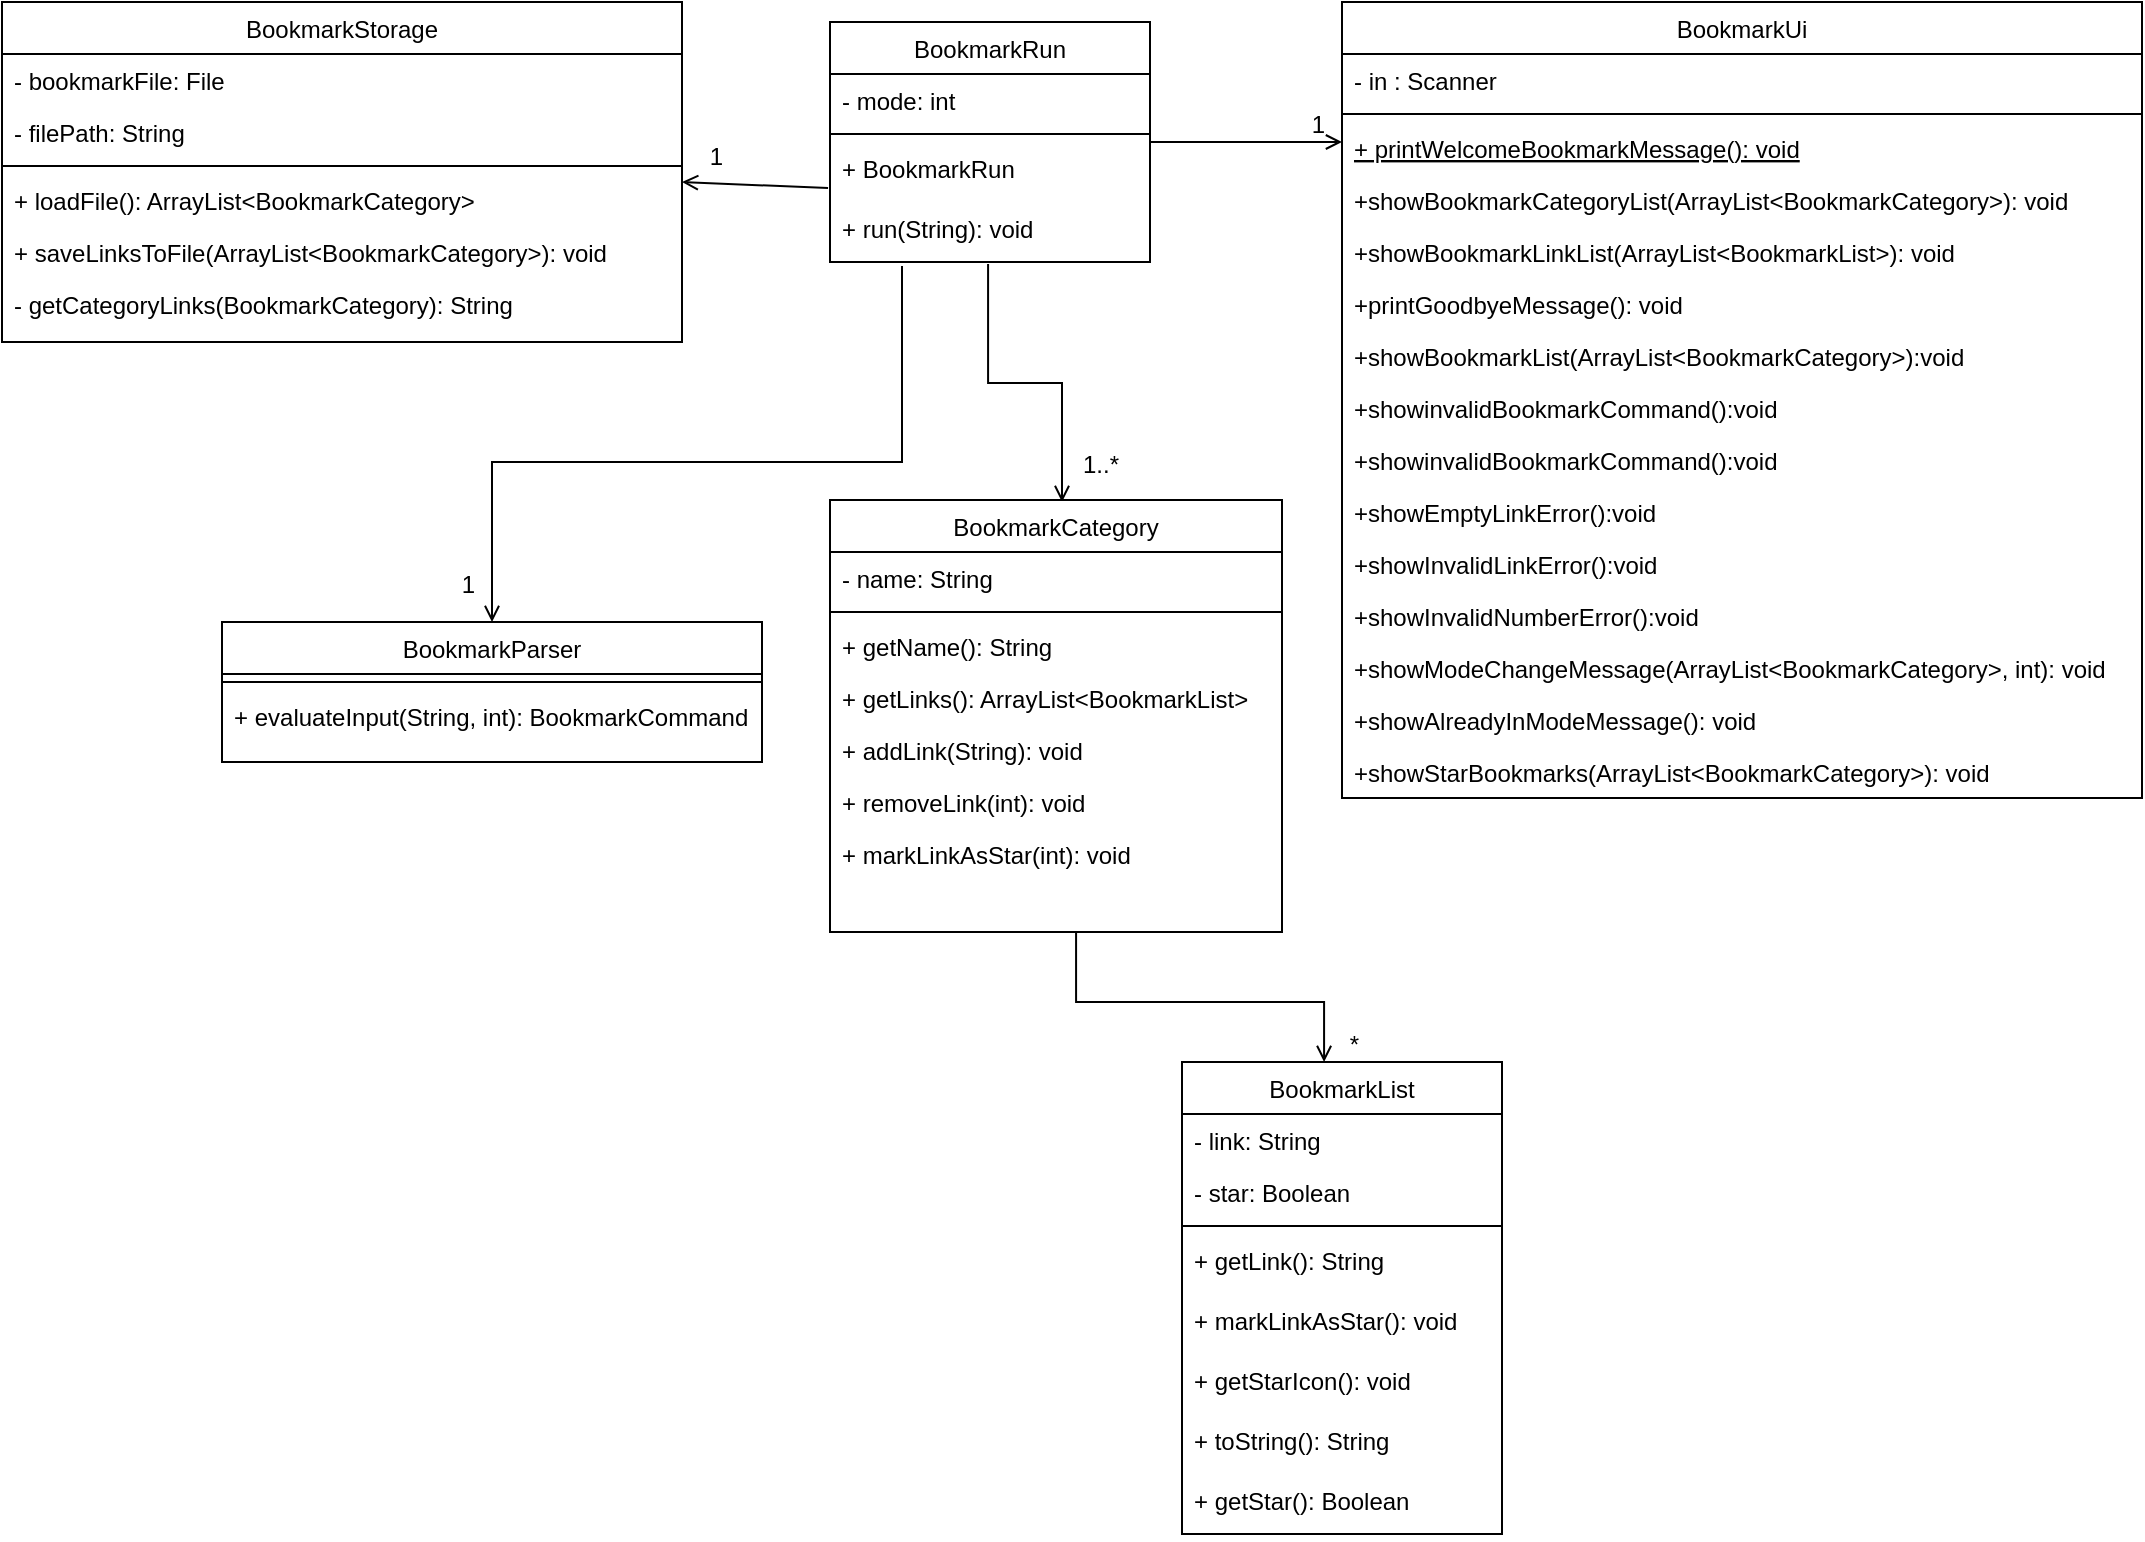 <mxfile version="13.8.1" type="github">
  <diagram id="C5RBs43oDa-KdzZeNtuy" name="Page-1">
    <mxGraphModel dx="2404" dy="1022" grid="1" gridSize="10" guides="1" tooltips="1" connect="1" arrows="1" fold="1" page="1" pageScale="1" pageWidth="827" pageHeight="1169" math="0" shadow="0">
      <root>
        <mxCell id="WIyWlLk6GJQsqaUBKTNV-0" />
        <mxCell id="WIyWlLk6GJQsqaUBKTNV-1" parent="WIyWlLk6GJQsqaUBKTNV-0" />
        <mxCell id="zkfFHV4jXpPFQw0GAbJ--26" value="" style="endArrow=open;shadow=0;strokeWidth=1;rounded=0;endFill=1;edgeStyle=elbowEdgeStyle;elbow=vertical;" parent="WIyWlLk6GJQsqaUBKTNV-1" source="zkfFHV4jXpPFQw0GAbJ--0" target="zkfFHV4jXpPFQw0GAbJ--17" edge="1">
          <mxGeometry x="0.5" y="41" relative="1" as="geometry">
            <mxPoint x="380" y="192" as="sourcePoint" />
            <mxPoint x="540" y="192" as="targetPoint" />
            <mxPoint x="-40" y="32" as="offset" />
          </mxGeometry>
        </mxCell>
        <mxCell id="zkfFHV4jXpPFQw0GAbJ--28" value="1" style="resizable=0;align=right;verticalAlign=bottom;labelBackgroundColor=none;fontSize=12;" parent="zkfFHV4jXpPFQw0GAbJ--26" connectable="0" vertex="1">
          <mxGeometry x="1" relative="1" as="geometry">
            <mxPoint x="-7" as="offset" />
          </mxGeometry>
        </mxCell>
        <mxCell id="u1YyBlO3RyADy7iYy-VR-0" value="BookmarkStorage" style="swimlane;fontStyle=0;align=center;verticalAlign=top;childLayout=stackLayout;horizontal=1;startSize=26;horizontalStack=0;resizeParent=1;resizeLast=0;collapsible=1;marginBottom=0;rounded=0;shadow=0;strokeWidth=1;" vertex="1" parent="WIyWlLk6GJQsqaUBKTNV-1">
          <mxGeometry x="-80" y="120" width="340" height="170" as="geometry">
            <mxRectangle x="550" y="140" width="160" height="26" as="alternateBounds" />
          </mxGeometry>
        </mxCell>
        <mxCell id="u1YyBlO3RyADy7iYy-VR-1" value="- bookmarkFile: File" style="text;align=left;verticalAlign=top;spacingLeft=4;spacingRight=4;overflow=hidden;rotatable=0;points=[[0,0.5],[1,0.5]];portConstraint=eastwest;" vertex="1" parent="u1YyBlO3RyADy7iYy-VR-0">
          <mxGeometry y="26" width="340" height="26" as="geometry" />
        </mxCell>
        <mxCell id="u1YyBlO3RyADy7iYy-VR-2" value="- filePath: String" style="text;align=left;verticalAlign=top;spacingLeft=4;spacingRight=4;overflow=hidden;rotatable=0;points=[[0,0.5],[1,0.5]];portConstraint=eastwest;rounded=0;shadow=0;html=0;" vertex="1" parent="u1YyBlO3RyADy7iYy-VR-0">
          <mxGeometry y="52" width="340" height="26" as="geometry" />
        </mxCell>
        <mxCell id="u1YyBlO3RyADy7iYy-VR-6" value="" style="line;html=1;strokeWidth=1;align=left;verticalAlign=middle;spacingTop=-1;spacingLeft=3;spacingRight=3;rotatable=0;labelPosition=right;points=[];portConstraint=eastwest;" vertex="1" parent="u1YyBlO3RyADy7iYy-VR-0">
          <mxGeometry y="78" width="340" height="8" as="geometry" />
        </mxCell>
        <mxCell id="u1YyBlO3RyADy7iYy-VR-7" value="+ loadFile(): ArrayList&lt;BookmarkCategory&gt;" style="text;align=left;verticalAlign=top;spacingLeft=4;spacingRight=4;overflow=hidden;rotatable=0;points=[[0,0.5],[1,0.5]];portConstraint=eastwest;" vertex="1" parent="u1YyBlO3RyADy7iYy-VR-0">
          <mxGeometry y="86" width="340" height="26" as="geometry" />
        </mxCell>
        <mxCell id="u1YyBlO3RyADy7iYy-VR-8" value="+ saveLinksToFile(ArrayList&lt;BookmarkCategory&gt;): void" style="text;align=left;verticalAlign=top;spacingLeft=4;spacingRight=4;overflow=hidden;rotatable=0;points=[[0,0.5],[1,0.5]];portConstraint=eastwest;" vertex="1" parent="u1YyBlO3RyADy7iYy-VR-0">
          <mxGeometry y="112" width="340" height="26" as="geometry" />
        </mxCell>
        <mxCell id="u1YyBlO3RyADy7iYy-VR-69" value="- getCategoryLinks(BookmarkCategory): String" style="text;align=left;verticalAlign=top;spacingLeft=4;spacingRight=4;overflow=hidden;rotatable=0;points=[[0,0.5],[1,0.5]];portConstraint=eastwest;" vertex="1" parent="u1YyBlO3RyADy7iYy-VR-0">
          <mxGeometry y="138" width="340" height="26" as="geometry" />
        </mxCell>
        <mxCell id="u1YyBlO3RyADy7iYy-VR-27" value="" style="endArrow=open;shadow=0;strokeWidth=1;rounded=0;endFill=1;edgeStyle=elbowEdgeStyle;elbow=vertical;exitX=0.494;exitY=1.033;exitDx=0;exitDy=0;exitPerimeter=0;" edge="1" parent="WIyWlLk6GJQsqaUBKTNV-1" source="u1YyBlO3RyADy7iYy-VR-35">
          <mxGeometry x="0.5" y="41" relative="1" as="geometry">
            <mxPoint x="300" y="258.92" as="sourcePoint" />
            <mxPoint x="450" y="370" as="targetPoint" />
            <mxPoint x="-40" y="32" as="offset" />
          </mxGeometry>
        </mxCell>
        <mxCell id="u1YyBlO3RyADy7iYy-VR-29" value="1..*" style="resizable=0;align=right;verticalAlign=bottom;labelBackgroundColor=none;fontSize=12;" connectable="0" vertex="1" parent="u1YyBlO3RyADy7iYy-VR-27">
          <mxGeometry x="1" relative="1" as="geometry">
            <mxPoint x="30" y="-9.92" as="offset" />
          </mxGeometry>
        </mxCell>
        <mxCell id="u1YyBlO3RyADy7iYy-VR-31" value="" style="endArrow=open;shadow=0;strokeWidth=1;rounded=0;endFill=1;edgeStyle=elbowEdgeStyle;elbow=vertical;entryX=0.5;entryY=0;entryDx=0;entryDy=0;exitX=0.225;exitY=1.067;exitDx=0;exitDy=0;exitPerimeter=0;" edge="1" parent="WIyWlLk6GJQsqaUBKTNV-1" source="u1YyBlO3RyADy7iYy-VR-35" target="u1YyBlO3RyADy7iYy-VR-9">
          <mxGeometry x="0.5" y="41" relative="1" as="geometry">
            <mxPoint x="265" y="240" as="sourcePoint" />
            <mxPoint x="450" y="369.08" as="targetPoint" />
            <mxPoint x="-40" y="32" as="offset" />
            <Array as="points">
              <mxPoint x="250" y="350" />
              <mxPoint x="200" y="320" />
              <mxPoint x="240" y="314" />
              <mxPoint x="250" y="314" />
            </Array>
          </mxGeometry>
        </mxCell>
        <mxCell id="u1YyBlO3RyADy7iYy-VR-33" value="1" style="resizable=0;align=right;verticalAlign=bottom;labelBackgroundColor=none;fontSize=12;" connectable="0" vertex="1" parent="u1YyBlO3RyADy7iYy-VR-31">
          <mxGeometry x="1" relative="1" as="geometry">
            <mxPoint x="-7" y="-10.01" as="offset" />
          </mxGeometry>
        </mxCell>
        <mxCell id="zkfFHV4jXpPFQw0GAbJ--17" value="BookmarkUi" style="swimlane;fontStyle=0;align=center;verticalAlign=top;childLayout=stackLayout;horizontal=1;startSize=26;horizontalStack=0;resizeParent=1;resizeLast=0;collapsible=1;marginBottom=0;rounded=0;shadow=0;strokeWidth=1;" parent="WIyWlLk6GJQsqaUBKTNV-1" vertex="1">
          <mxGeometry x="590" y="120" width="400" height="398" as="geometry">
            <mxRectangle x="550" y="140" width="160" height="26" as="alternateBounds" />
          </mxGeometry>
        </mxCell>
        <mxCell id="zkfFHV4jXpPFQw0GAbJ--18" value="- in : Scanner" style="text;align=left;verticalAlign=top;spacingLeft=4;spacingRight=4;overflow=hidden;rotatable=0;points=[[0,0.5],[1,0.5]];portConstraint=eastwest;" parent="zkfFHV4jXpPFQw0GAbJ--17" vertex="1">
          <mxGeometry y="26" width="400" height="26" as="geometry" />
        </mxCell>
        <mxCell id="zkfFHV4jXpPFQw0GAbJ--23" value="" style="line;html=1;strokeWidth=1;align=left;verticalAlign=middle;spacingTop=-1;spacingLeft=3;spacingRight=3;rotatable=0;labelPosition=right;points=[];portConstraint=eastwest;" parent="zkfFHV4jXpPFQw0GAbJ--17" vertex="1">
          <mxGeometry y="52" width="400" height="8" as="geometry" />
        </mxCell>
        <mxCell id="zkfFHV4jXpPFQw0GAbJ--24" value="+ printWelcomeBookmarkMessage(): void" style="text;align=left;verticalAlign=top;spacingLeft=4;spacingRight=4;overflow=hidden;rotatable=0;points=[[0,0.5],[1,0.5]];portConstraint=eastwest;fontStyle=4" parent="zkfFHV4jXpPFQw0GAbJ--17" vertex="1">
          <mxGeometry y="60" width="400" height="26" as="geometry" />
        </mxCell>
        <mxCell id="zkfFHV4jXpPFQw0GAbJ--25" value="+showBookmarkCategoryList(ArrayList&lt;BookmarkCategory&gt;): void&#xa;" style="text;align=left;verticalAlign=top;spacingLeft=4;spacingRight=4;overflow=hidden;rotatable=0;points=[[0,0.5],[1,0.5]];portConstraint=eastwest;" parent="zkfFHV4jXpPFQw0GAbJ--17" vertex="1">
          <mxGeometry y="86" width="400" height="26" as="geometry" />
        </mxCell>
        <mxCell id="u1YyBlO3RyADy7iYy-VR-44" value="+showBookmarkLinkList(ArrayList&lt;BookmarkList&gt;): void " style="text;align=left;verticalAlign=top;spacingLeft=4;spacingRight=4;overflow=hidden;rotatable=0;points=[[0,0.5],[1,0.5]];portConstraint=eastwest;" vertex="1" parent="zkfFHV4jXpPFQw0GAbJ--17">
          <mxGeometry y="112" width="400" height="26" as="geometry" />
        </mxCell>
        <mxCell id="u1YyBlO3RyADy7iYy-VR-45" value="+printGoodbyeMessage(): void" style="text;align=left;verticalAlign=top;spacingLeft=4;spacingRight=4;overflow=hidden;rotatable=0;points=[[0,0.5],[1,0.5]];portConstraint=eastwest;" vertex="1" parent="zkfFHV4jXpPFQw0GAbJ--17">
          <mxGeometry y="138" width="400" height="26" as="geometry" />
        </mxCell>
        <mxCell id="u1YyBlO3RyADy7iYy-VR-46" value="+showBookmarkList(ArrayList&lt;BookmarkCategory&gt;):void" style="text;align=left;verticalAlign=top;spacingLeft=4;spacingRight=4;overflow=hidden;rotatable=0;points=[[0,0.5],[1,0.5]];portConstraint=eastwest;" vertex="1" parent="zkfFHV4jXpPFQw0GAbJ--17">
          <mxGeometry y="164" width="400" height="26" as="geometry" />
        </mxCell>
        <mxCell id="u1YyBlO3RyADy7iYy-VR-47" value="+showinvalidBookmarkCommand():void" style="text;align=left;verticalAlign=top;spacingLeft=4;spacingRight=4;overflow=hidden;rotatable=0;points=[[0,0.5],[1,0.5]];portConstraint=eastwest;" vertex="1" parent="zkfFHV4jXpPFQw0GAbJ--17">
          <mxGeometry y="190" width="400" height="26" as="geometry" />
        </mxCell>
        <mxCell id="u1YyBlO3RyADy7iYy-VR-49" value="+showinvalidBookmarkCommand():void" style="text;align=left;verticalAlign=top;spacingLeft=4;spacingRight=4;overflow=hidden;rotatable=0;points=[[0,0.5],[1,0.5]];portConstraint=eastwest;" vertex="1" parent="zkfFHV4jXpPFQw0GAbJ--17">
          <mxGeometry y="216" width="400" height="26" as="geometry" />
        </mxCell>
        <mxCell id="u1YyBlO3RyADy7iYy-VR-48" value="+showEmptyLinkError():void" style="text;align=left;verticalAlign=top;spacingLeft=4;spacingRight=4;overflow=hidden;rotatable=0;points=[[0,0.5],[1,0.5]];portConstraint=eastwest;" vertex="1" parent="zkfFHV4jXpPFQw0GAbJ--17">
          <mxGeometry y="242" width="400" height="26" as="geometry" />
        </mxCell>
        <mxCell id="u1YyBlO3RyADy7iYy-VR-50" value="+showInvalidLinkError():void" style="text;align=left;verticalAlign=top;spacingLeft=4;spacingRight=4;overflow=hidden;rotatable=0;points=[[0,0.5],[1,0.5]];portConstraint=eastwest;" vertex="1" parent="zkfFHV4jXpPFQw0GAbJ--17">
          <mxGeometry y="268" width="400" height="26" as="geometry" />
        </mxCell>
        <mxCell id="u1YyBlO3RyADy7iYy-VR-51" value="+showInvalidNumberError():void" style="text;align=left;verticalAlign=top;spacingLeft=4;spacingRight=4;overflow=hidden;rotatable=0;points=[[0,0.5],[1,0.5]];portConstraint=eastwest;" vertex="1" parent="zkfFHV4jXpPFQw0GAbJ--17">
          <mxGeometry y="294" width="400" height="26" as="geometry" />
        </mxCell>
        <mxCell id="u1YyBlO3RyADy7iYy-VR-52" value="+showModeChangeMessage(ArrayList&lt;BookmarkCategory&gt;, int): void" style="text;align=left;verticalAlign=top;spacingLeft=4;spacingRight=4;overflow=hidden;rotatable=0;points=[[0,0.5],[1,0.5]];portConstraint=eastwest;" vertex="1" parent="zkfFHV4jXpPFQw0GAbJ--17">
          <mxGeometry y="320" width="400" height="26" as="geometry" />
        </mxCell>
        <mxCell id="u1YyBlO3RyADy7iYy-VR-53" value="+showAlreadyInModeMessage(): void" style="text;align=left;verticalAlign=top;spacingLeft=4;spacingRight=4;overflow=hidden;rotatable=0;points=[[0,0.5],[1,0.5]];portConstraint=eastwest;" vertex="1" parent="zkfFHV4jXpPFQw0GAbJ--17">
          <mxGeometry y="346" width="400" height="26" as="geometry" />
        </mxCell>
        <mxCell id="u1YyBlO3RyADy7iYy-VR-54" value="+showStarBookmarks(ArrayList&lt;BookmarkCategory&gt;): void" style="text;align=left;verticalAlign=top;spacingLeft=4;spacingRight=4;overflow=hidden;rotatable=0;points=[[0,0.5],[1,0.5]];portConstraint=eastwest;" vertex="1" parent="zkfFHV4jXpPFQw0GAbJ--17">
          <mxGeometry y="372" width="400" height="26" as="geometry" />
        </mxCell>
        <mxCell id="zkfFHV4jXpPFQw0GAbJ--0" value="BookmarkRun" style="swimlane;fontStyle=0;align=center;verticalAlign=top;childLayout=stackLayout;horizontal=1;startSize=26;horizontalStack=0;resizeParent=1;resizeLast=0;collapsible=1;marginBottom=0;rounded=0;shadow=0;strokeWidth=1;" parent="WIyWlLk6GJQsqaUBKTNV-1" vertex="1">
          <mxGeometry x="334" y="130" width="160" height="120" as="geometry">
            <mxRectangle x="230" y="140" width="160" height="26" as="alternateBounds" />
          </mxGeometry>
        </mxCell>
        <mxCell id="zkfFHV4jXpPFQw0GAbJ--3" value="- mode: int" style="text;align=left;verticalAlign=top;spacingLeft=4;spacingRight=4;overflow=hidden;rotatable=0;points=[[0,0.5],[1,0.5]];portConstraint=eastwest;rounded=0;shadow=0;html=0;" parent="zkfFHV4jXpPFQw0GAbJ--0" vertex="1">
          <mxGeometry y="26" width="160" height="26" as="geometry" />
        </mxCell>
        <mxCell id="zkfFHV4jXpPFQw0GAbJ--4" value="" style="line;html=1;strokeWidth=1;align=left;verticalAlign=middle;spacingTop=-1;spacingLeft=3;spacingRight=3;rotatable=0;labelPosition=right;points=[];portConstraint=eastwest;" parent="zkfFHV4jXpPFQw0GAbJ--0" vertex="1">
          <mxGeometry y="52" width="160" height="8" as="geometry" />
        </mxCell>
        <mxCell id="zkfFHV4jXpPFQw0GAbJ--5" value="+ BookmarkRun" style="text;align=left;verticalAlign=top;spacingLeft=4;spacingRight=4;overflow=hidden;rotatable=0;points=[[0,0.5],[1,0.5]];portConstraint=eastwest;" parent="zkfFHV4jXpPFQw0GAbJ--0" vertex="1">
          <mxGeometry y="60" width="160" height="30" as="geometry" />
        </mxCell>
        <mxCell id="u1YyBlO3RyADy7iYy-VR-35" value="+ run(String): void " style="text;align=left;verticalAlign=top;spacingLeft=4;spacingRight=4;overflow=hidden;rotatable=0;points=[[0,0.5],[1,0.5]];portConstraint=eastwest;" vertex="1" parent="zkfFHV4jXpPFQw0GAbJ--0">
          <mxGeometry y="90" width="160" height="30" as="geometry" />
        </mxCell>
        <mxCell id="u1YyBlO3RyADy7iYy-VR-41" value="" style="endArrow=open;html=1;endFill=0;exitX=-0.006;exitY=0.767;exitDx=0;exitDy=0;exitPerimeter=0;" edge="1" parent="WIyWlLk6GJQsqaUBKTNV-1" source="zkfFHV4jXpPFQw0GAbJ--5">
          <mxGeometry width="50" height="50" relative="1" as="geometry">
            <mxPoint x="400" y="330" as="sourcePoint" />
            <mxPoint x="260" y="210" as="targetPoint" />
          </mxGeometry>
        </mxCell>
        <mxCell id="u1YyBlO3RyADy7iYy-VR-43" value="1" style="resizable=0;align=right;verticalAlign=bottom;labelBackgroundColor=none;fontSize=12;" connectable="0" vertex="1" parent="WIyWlLk6GJQsqaUBKTNV-1">
          <mxGeometry x="330" y="120" as="geometry">
            <mxPoint x="-48" y="86" as="offset" />
          </mxGeometry>
        </mxCell>
        <mxCell id="u1YyBlO3RyADy7iYy-VR-18" value="BookmarkCategory" style="swimlane;fontStyle=0;align=center;verticalAlign=top;childLayout=stackLayout;horizontal=1;startSize=26;horizontalStack=0;resizeParent=1;resizeLast=0;collapsible=1;marginBottom=0;rounded=0;shadow=0;strokeWidth=1;" vertex="1" parent="WIyWlLk6GJQsqaUBKTNV-1">
          <mxGeometry x="334" y="369" width="226" height="216" as="geometry">
            <mxRectangle x="550" y="140" width="160" height="26" as="alternateBounds" />
          </mxGeometry>
        </mxCell>
        <mxCell id="u1YyBlO3RyADy7iYy-VR-19" value="- name: String" style="text;align=left;verticalAlign=top;spacingLeft=4;spacingRight=4;overflow=hidden;rotatable=0;points=[[0,0.5],[1,0.5]];portConstraint=eastwest;" vertex="1" parent="u1YyBlO3RyADy7iYy-VR-18">
          <mxGeometry y="26" width="226" height="26" as="geometry" />
        </mxCell>
        <mxCell id="u1YyBlO3RyADy7iYy-VR-24" value="" style="line;html=1;strokeWidth=1;align=left;verticalAlign=middle;spacingTop=-1;spacingLeft=3;spacingRight=3;rotatable=0;labelPosition=right;points=[];portConstraint=eastwest;" vertex="1" parent="u1YyBlO3RyADy7iYy-VR-18">
          <mxGeometry y="52" width="226" height="8" as="geometry" />
        </mxCell>
        <mxCell id="u1YyBlO3RyADy7iYy-VR-25" value="+ getName(): String" style="text;align=left;verticalAlign=top;spacingLeft=4;spacingRight=4;overflow=hidden;rotatable=0;points=[[0,0.5],[1,0.5]];portConstraint=eastwest;" vertex="1" parent="u1YyBlO3RyADy7iYy-VR-18">
          <mxGeometry y="60" width="226" height="26" as="geometry" />
        </mxCell>
        <mxCell id="u1YyBlO3RyADy7iYy-VR-26" value="+ getLinks(): ArrayList&lt;BookmarkList&gt;" style="text;align=left;verticalAlign=top;spacingLeft=4;spacingRight=4;overflow=hidden;rotatable=0;points=[[0,0.5],[1,0.5]];portConstraint=eastwest;" vertex="1" parent="u1YyBlO3RyADy7iYy-VR-18">
          <mxGeometry y="86" width="226" height="26" as="geometry" />
        </mxCell>
        <mxCell id="u1YyBlO3RyADy7iYy-VR-55" value="+ addLink(String): void" style="text;align=left;verticalAlign=top;spacingLeft=4;spacingRight=4;overflow=hidden;rotatable=0;points=[[0,0.5],[1,0.5]];portConstraint=eastwest;" vertex="1" parent="u1YyBlO3RyADy7iYy-VR-18">
          <mxGeometry y="112" width="226" height="26" as="geometry" />
        </mxCell>
        <mxCell id="u1YyBlO3RyADy7iYy-VR-56" value="+ removeLink(int): void" style="text;align=left;verticalAlign=top;spacingLeft=4;spacingRight=4;overflow=hidden;rotatable=0;points=[[0,0.5],[1,0.5]];portConstraint=eastwest;" vertex="1" parent="u1YyBlO3RyADy7iYy-VR-18">
          <mxGeometry y="138" width="226" height="26" as="geometry" />
        </mxCell>
        <mxCell id="u1YyBlO3RyADy7iYy-VR-57" value="+ markLinkAsStar(int): void" style="text;align=left;verticalAlign=top;spacingLeft=4;spacingRight=4;overflow=hidden;rotatable=0;points=[[0,0.5],[1,0.5]];portConstraint=eastwest;" vertex="1" parent="u1YyBlO3RyADy7iYy-VR-18">
          <mxGeometry y="164" width="226" height="26" as="geometry" />
        </mxCell>
        <mxCell id="u1YyBlO3RyADy7iYy-VR-58" value="BookmarkList" style="swimlane;fontStyle=0;align=center;verticalAlign=top;childLayout=stackLayout;horizontal=1;startSize=26;horizontalStack=0;resizeParent=1;resizeLast=0;collapsible=1;marginBottom=0;rounded=0;shadow=0;strokeWidth=1;" vertex="1" parent="WIyWlLk6GJQsqaUBKTNV-1">
          <mxGeometry x="510" y="650" width="160" height="236" as="geometry">
            <mxRectangle x="230" y="140" width="160" height="26" as="alternateBounds" />
          </mxGeometry>
        </mxCell>
        <mxCell id="u1YyBlO3RyADy7iYy-VR-59" value="- link: String" style="text;align=left;verticalAlign=top;spacingLeft=4;spacingRight=4;overflow=hidden;rotatable=0;points=[[0,0.5],[1,0.5]];portConstraint=eastwest;rounded=0;shadow=0;html=0;" vertex="1" parent="u1YyBlO3RyADy7iYy-VR-58">
          <mxGeometry y="26" width="160" height="26" as="geometry" />
        </mxCell>
        <mxCell id="u1YyBlO3RyADy7iYy-VR-65" value="- star: Boolean" style="text;align=left;verticalAlign=top;spacingLeft=4;spacingRight=4;overflow=hidden;rotatable=0;points=[[0,0.5],[1,0.5]];portConstraint=eastwest;rounded=0;shadow=0;html=0;" vertex="1" parent="u1YyBlO3RyADy7iYy-VR-58">
          <mxGeometry y="52" width="160" height="26" as="geometry" />
        </mxCell>
        <mxCell id="u1YyBlO3RyADy7iYy-VR-60" value="" style="line;html=1;strokeWidth=1;align=left;verticalAlign=middle;spacingTop=-1;spacingLeft=3;spacingRight=3;rotatable=0;labelPosition=right;points=[];portConstraint=eastwest;" vertex="1" parent="u1YyBlO3RyADy7iYy-VR-58">
          <mxGeometry y="78" width="160" height="8" as="geometry" />
        </mxCell>
        <mxCell id="u1YyBlO3RyADy7iYy-VR-61" value="+ getLink(): String" style="text;align=left;verticalAlign=top;spacingLeft=4;spacingRight=4;overflow=hidden;rotatable=0;points=[[0,0.5],[1,0.5]];portConstraint=eastwest;" vertex="1" parent="u1YyBlO3RyADy7iYy-VR-58">
          <mxGeometry y="86" width="160" height="30" as="geometry" />
        </mxCell>
        <mxCell id="u1YyBlO3RyADy7iYy-VR-62" value="+ markLinkAsStar(): void" style="text;align=left;verticalAlign=top;spacingLeft=4;spacingRight=4;overflow=hidden;rotatable=0;points=[[0,0.5],[1,0.5]];portConstraint=eastwest;" vertex="1" parent="u1YyBlO3RyADy7iYy-VR-58">
          <mxGeometry y="116" width="160" height="30" as="geometry" />
        </mxCell>
        <mxCell id="u1YyBlO3RyADy7iYy-VR-66" value="+ getStarIcon(): void" style="text;align=left;verticalAlign=top;spacingLeft=4;spacingRight=4;overflow=hidden;rotatable=0;points=[[0,0.5],[1,0.5]];portConstraint=eastwest;" vertex="1" parent="u1YyBlO3RyADy7iYy-VR-58">
          <mxGeometry y="146" width="160" height="30" as="geometry" />
        </mxCell>
        <mxCell id="u1YyBlO3RyADy7iYy-VR-68" value="+ toString(): String" style="text;align=left;verticalAlign=top;spacingLeft=4;spacingRight=4;overflow=hidden;rotatable=0;points=[[0,0.5],[1,0.5]];portConstraint=eastwest;" vertex="1" parent="u1YyBlO3RyADy7iYy-VR-58">
          <mxGeometry y="176" width="160" height="30" as="geometry" />
        </mxCell>
        <mxCell id="u1YyBlO3RyADy7iYy-VR-67" value="+ getStar(): Boolean" style="text;align=left;verticalAlign=top;spacingLeft=4;spacingRight=4;overflow=hidden;rotatable=0;points=[[0,0.5],[1,0.5]];portConstraint=eastwest;" vertex="1" parent="u1YyBlO3RyADy7iYy-VR-58">
          <mxGeometry y="206" width="160" height="30" as="geometry" />
        </mxCell>
        <mxCell id="u1YyBlO3RyADy7iYy-VR-63" value="" style="endArrow=open;shadow=0;strokeWidth=1;rounded=0;endFill=1;edgeStyle=elbowEdgeStyle;elbow=vertical;exitX=0.494;exitY=1.033;exitDx=0;exitDy=0;exitPerimeter=0;entryX=0.444;entryY=0;entryDx=0;entryDy=0;entryPerimeter=0;" edge="1" parent="WIyWlLk6GJQsqaUBKTNV-1" target="u1YyBlO3RyADy7iYy-VR-58">
          <mxGeometry x="0.5" y="41" relative="1" as="geometry">
            <mxPoint x="457.04" y="585" as="sourcePoint" />
            <mxPoint x="494" y="704.01" as="targetPoint" />
            <mxPoint x="-40" y="32" as="offset" />
            <Array as="points">
              <mxPoint x="520" y="620" />
            </Array>
          </mxGeometry>
        </mxCell>
        <mxCell id="u1YyBlO3RyADy7iYy-VR-64" value="*" style="resizable=0;align=right;verticalAlign=bottom;labelBackgroundColor=none;fontSize=12;" connectable="0" vertex="1" parent="u1YyBlO3RyADy7iYy-VR-63">
          <mxGeometry x="1" relative="1" as="geometry">
            <mxPoint x="18.96" as="offset" />
          </mxGeometry>
        </mxCell>
        <mxCell id="u1YyBlO3RyADy7iYy-VR-9" value="BookmarkParser" style="swimlane;fontStyle=0;align=center;verticalAlign=top;childLayout=stackLayout;horizontal=1;startSize=26;horizontalStack=0;resizeParent=1;resizeLast=0;collapsible=1;marginBottom=0;rounded=0;shadow=0;strokeWidth=1;" vertex="1" parent="WIyWlLk6GJQsqaUBKTNV-1">
          <mxGeometry x="30" y="430" width="270" height="70" as="geometry">
            <mxRectangle x="550" y="140" width="160" height="26" as="alternateBounds" />
          </mxGeometry>
        </mxCell>
        <mxCell id="u1YyBlO3RyADy7iYy-VR-15" value="" style="line;html=1;strokeWidth=1;align=left;verticalAlign=middle;spacingTop=-1;spacingLeft=3;spacingRight=3;rotatable=0;labelPosition=right;points=[];portConstraint=eastwest;" vertex="1" parent="u1YyBlO3RyADy7iYy-VR-9">
          <mxGeometry y="26" width="270" height="8" as="geometry" />
        </mxCell>
        <mxCell id="u1YyBlO3RyADy7iYy-VR-16" value="+ evaluateInput(String, int): BookmarkCommand " style="text;align=left;verticalAlign=top;spacingLeft=4;spacingRight=4;overflow=hidden;rotatable=0;points=[[0,0.5],[1,0.5]];portConstraint=eastwest;" vertex="1" parent="u1YyBlO3RyADy7iYy-VR-9">
          <mxGeometry y="34" width="270" height="26" as="geometry" />
        </mxCell>
      </root>
    </mxGraphModel>
  </diagram>
</mxfile>
